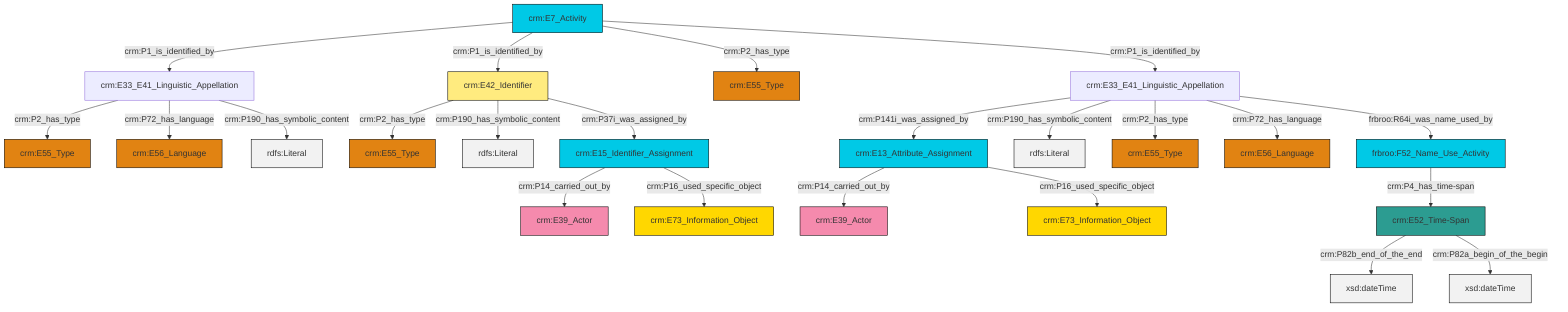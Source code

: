 graph TD
classDef Literal fill:#f2f2f2,stroke:#000000;
classDef CRM_Entity fill:#FFFFFF,stroke:#000000;
classDef Temporal_Entity fill:#00C9E6, stroke:#000000;
classDef Type fill:#E18312, stroke:#000000;
classDef Time-Span fill:#2C9C91, stroke:#000000;
classDef Appellation fill:#FFEB7F, stroke:#000000;
classDef Place fill:#008836, stroke:#000000;
classDef Persistent_Item fill:#B266B2, stroke:#000000;
classDef Conceptual_Object fill:#FFD700, stroke:#000000;
classDef Physical_Thing fill:#D2B48C, stroke:#000000;
classDef Actor fill:#f58aad, stroke:#000000;
classDef PC_Classes fill:#4ce600, stroke:#000000;
classDef Multi fill:#cccccc,stroke:#000000;

2["crm:E13_Attribute_Assignment"]:::Temporal_Entity -->|crm:P14_carried_out_by| 0["crm:E39_Actor"]:::Actor
3["crm:E7_Activity"]:::Temporal_Entity -->|crm:P1_is_identified_by| 4["crm:E33_E41_Linguistic_Appellation"]:::Default
5["crm:E33_E41_Linguistic_Appellation"]:::Default -->|crm:P141i_was_assigned_by| 2["crm:E13_Attribute_Assignment"]:::Temporal_Entity
6["crm:E42_Identifier"]:::Appellation -->|crm:P2_has_type| 7["crm:E55_Type"]:::Type
3["crm:E7_Activity"]:::Temporal_Entity -->|crm:P1_is_identified_by| 6["crm:E42_Identifier"]:::Appellation
4["crm:E33_E41_Linguistic_Appellation"]:::Default -->|crm:P2_has_type| 8["crm:E55_Type"]:::Type
16["crm:E15_Identifier_Assignment"]:::Temporal_Entity -->|crm:P14_carried_out_by| 17["crm:E39_Actor"]:::Actor
18["frbroo:F52_Name_Use_Activity"]:::Temporal_Entity -->|crm:P4_has_time-span| 19["crm:E52_Time-Span"]:::Time-Span
19["crm:E52_Time-Span"]:::Time-Span -->|crm:P82b_end_of_the_end| 21[xsd:dateTime]:::Literal
5["crm:E33_E41_Linguistic_Appellation"]:::Default -->|crm:P190_has_symbolic_content| 22[rdfs:Literal]:::Literal
5["crm:E33_E41_Linguistic_Appellation"]:::Default -->|crm:P2_has_type| 9["crm:E55_Type"]:::Type
3["crm:E7_Activity"]:::Temporal_Entity -->|crm:P2_has_type| 25["crm:E55_Type"]:::Type
19["crm:E52_Time-Span"]:::Time-Span -->|crm:P82a_begin_of_the_begin| 26[xsd:dateTime]:::Literal
4["crm:E33_E41_Linguistic_Appellation"]:::Default -->|crm:P72_has_language| 32["crm:E56_Language"]:::Type
2["crm:E13_Attribute_Assignment"]:::Temporal_Entity -->|crm:P16_used_specific_object| 29["crm:E73_Information_Object"]:::Conceptual_Object
16["crm:E15_Identifier_Assignment"]:::Temporal_Entity -->|crm:P16_used_specific_object| 12["crm:E73_Information_Object"]:::Conceptual_Object
6["crm:E42_Identifier"]:::Appellation -->|crm:P190_has_symbolic_content| 34[rdfs:Literal]:::Literal
5["crm:E33_E41_Linguistic_Appellation"]:::Default -->|crm:P72_has_language| 36["crm:E56_Language"]:::Type
4["crm:E33_E41_Linguistic_Appellation"]:::Default -->|crm:P190_has_symbolic_content| 39[rdfs:Literal]:::Literal
5["crm:E33_E41_Linguistic_Appellation"]:::Default -->|frbroo:R64i_was_name_used_by| 18["frbroo:F52_Name_Use_Activity"]:::Temporal_Entity
6["crm:E42_Identifier"]:::Appellation -->|crm:P37i_was_assigned_by| 16["crm:E15_Identifier_Assignment"]:::Temporal_Entity
3["crm:E7_Activity"]:::Temporal_Entity -->|crm:P1_is_identified_by| 5["crm:E33_E41_Linguistic_Appellation"]:::Default